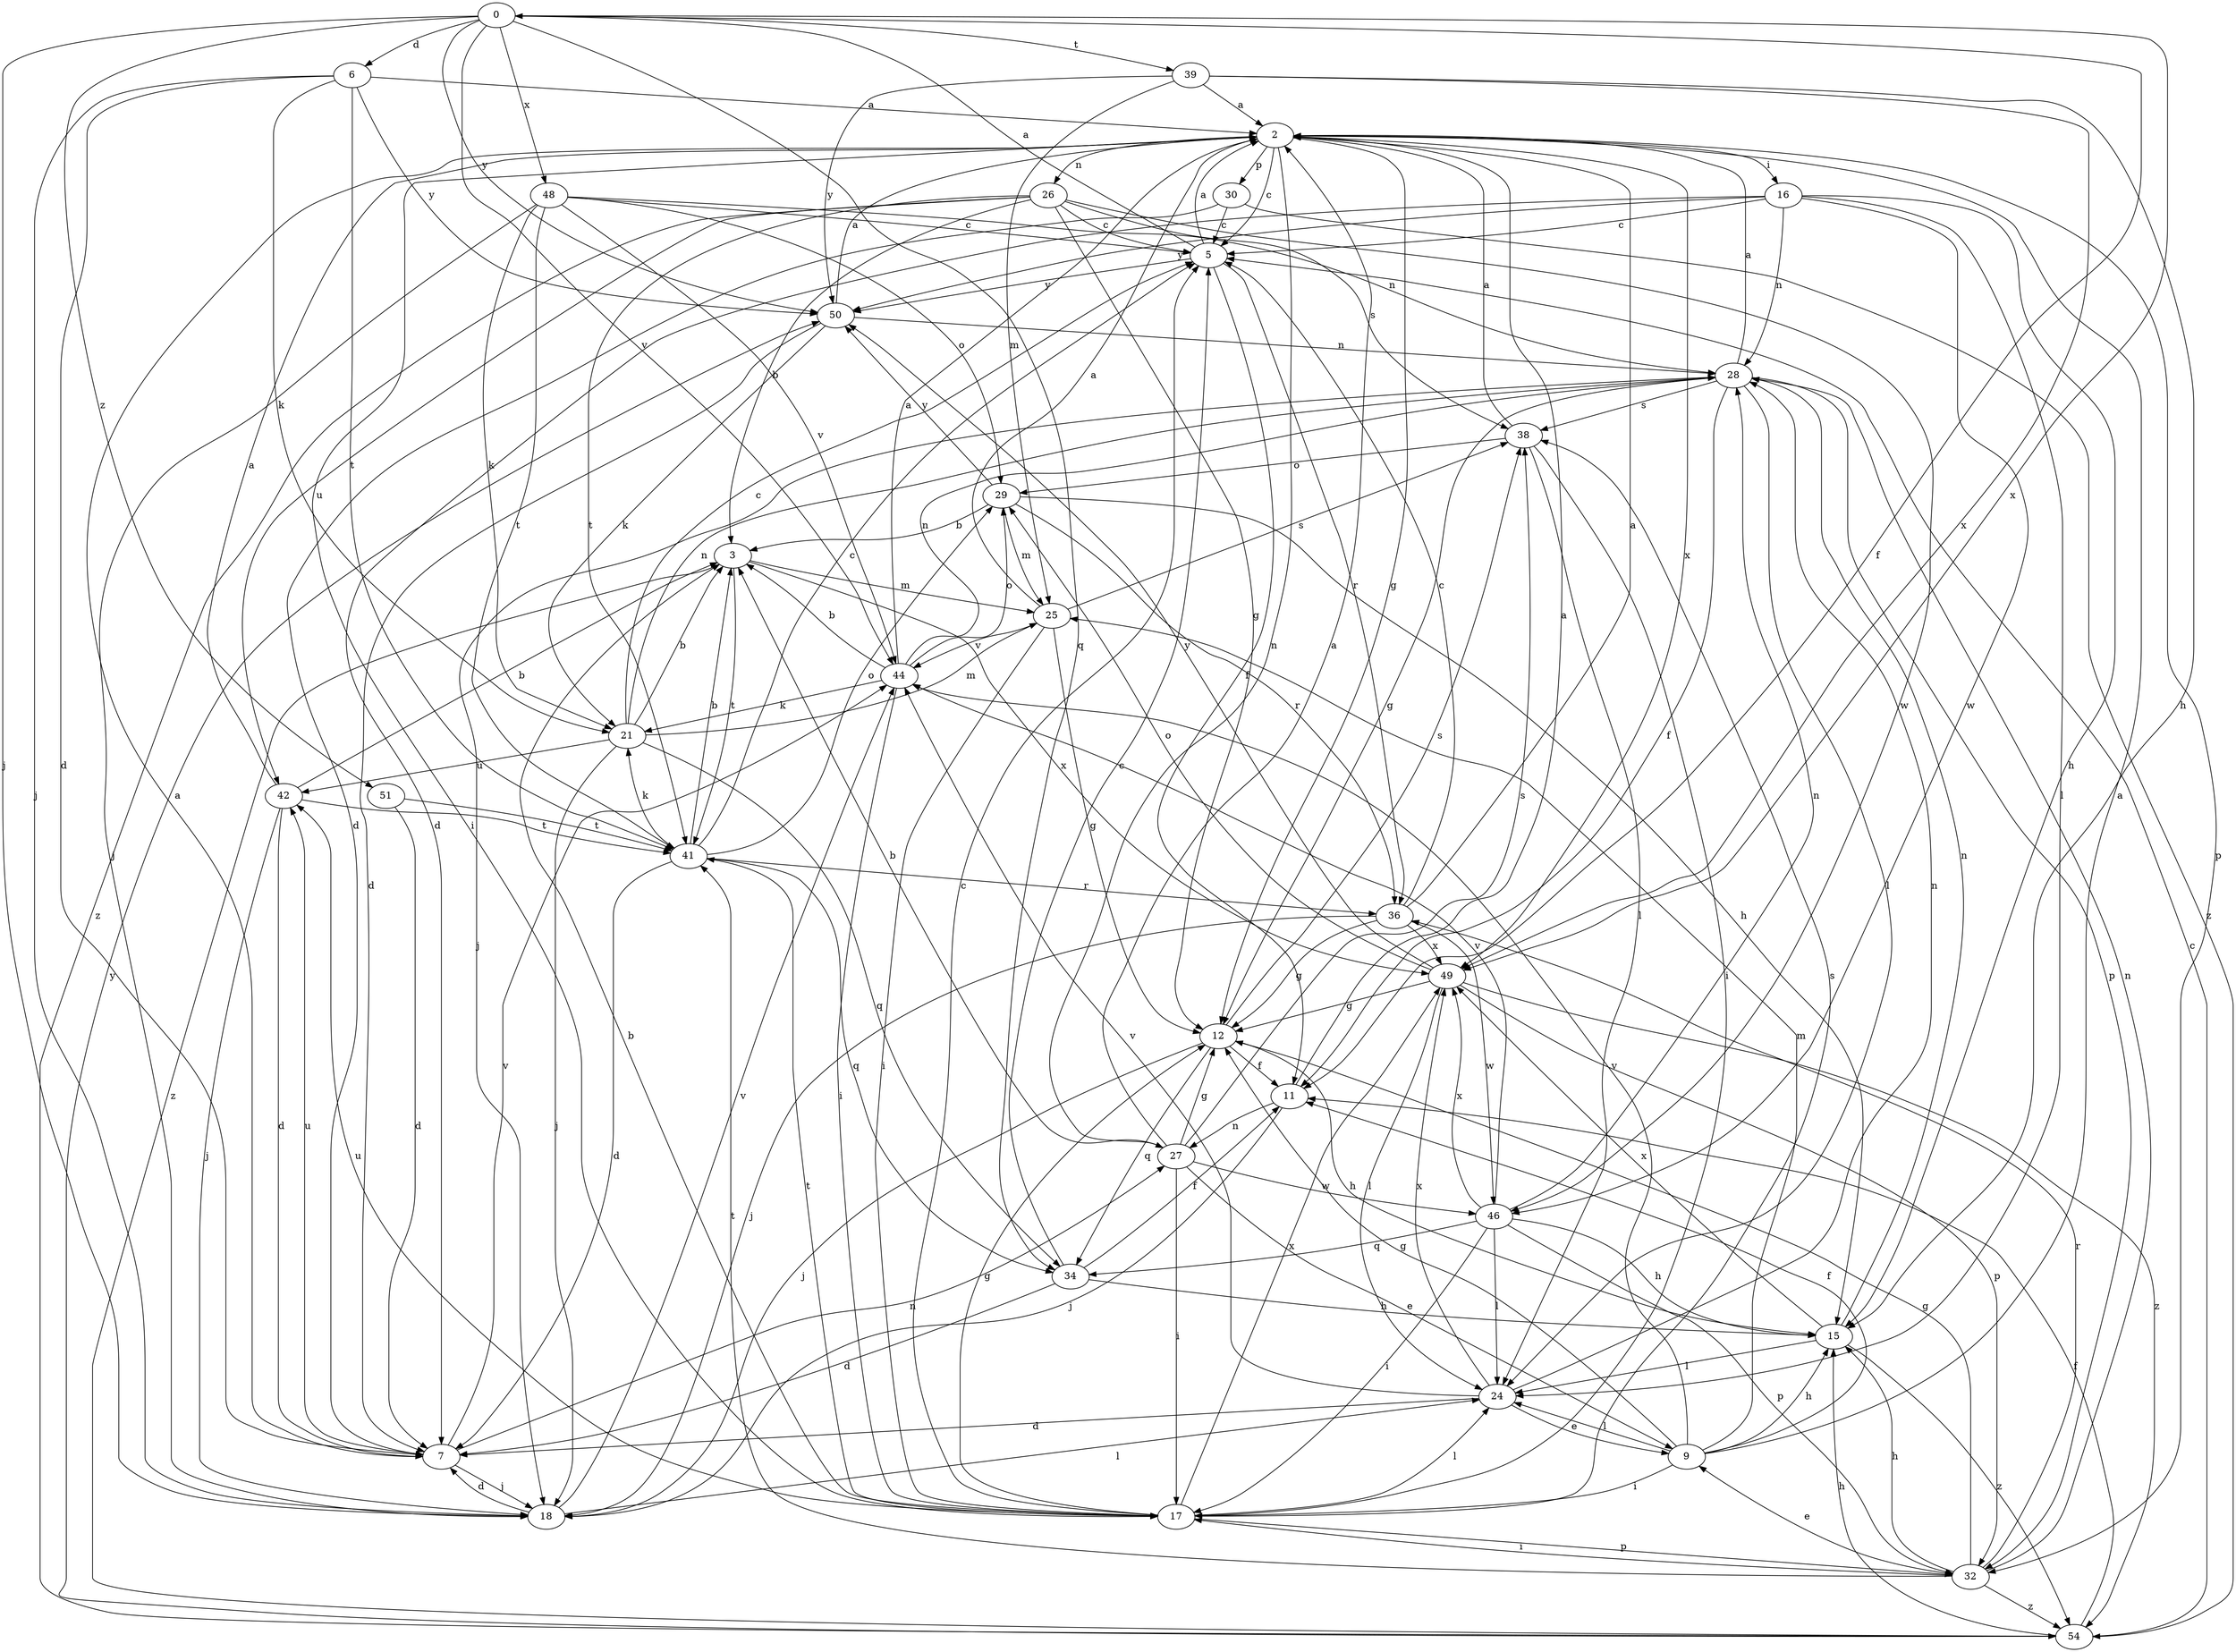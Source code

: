 strict digraph  {
0;
2;
3;
5;
6;
7;
9;
11;
12;
15;
16;
17;
18;
21;
24;
25;
26;
27;
28;
29;
30;
32;
34;
36;
38;
39;
41;
42;
44;
46;
48;
49;
50;
51;
54;
0 -> 6  [label=d];
0 -> 11  [label=f];
0 -> 18  [label=j];
0 -> 34  [label=q];
0 -> 39  [label=t];
0 -> 44  [label=v];
0 -> 48  [label=x];
0 -> 49  [label=x];
0 -> 50  [label=y];
0 -> 51  [label=z];
2 -> 5  [label=c];
2 -> 12  [label=g];
2 -> 16  [label=i];
2 -> 17  [label=i];
2 -> 26  [label=n];
2 -> 27  [label=n];
2 -> 30  [label=p];
2 -> 32  [label=p];
2 -> 49  [label=x];
3 -> 25  [label=m];
3 -> 41  [label=t];
3 -> 49  [label=x];
3 -> 54  [label=z];
5 -> 0  [label=a];
5 -> 2  [label=a];
5 -> 11  [label=f];
5 -> 36  [label=r];
5 -> 50  [label=y];
6 -> 2  [label=a];
6 -> 7  [label=d];
6 -> 18  [label=j];
6 -> 21  [label=k];
6 -> 41  [label=t];
6 -> 50  [label=y];
7 -> 2  [label=a];
7 -> 18  [label=j];
7 -> 27  [label=n];
7 -> 42  [label=u];
7 -> 44  [label=v];
9 -> 2  [label=a];
9 -> 11  [label=f];
9 -> 12  [label=g];
9 -> 15  [label=h];
9 -> 17  [label=i];
9 -> 24  [label=l];
9 -> 25  [label=m];
9 -> 44  [label=v];
11 -> 2  [label=a];
11 -> 18  [label=j];
11 -> 27  [label=n];
12 -> 11  [label=f];
12 -> 15  [label=h];
12 -> 18  [label=j];
12 -> 34  [label=q];
12 -> 38  [label=s];
15 -> 24  [label=l];
15 -> 28  [label=n];
15 -> 49  [label=x];
15 -> 54  [label=z];
16 -> 5  [label=c];
16 -> 7  [label=d];
16 -> 15  [label=h];
16 -> 24  [label=l];
16 -> 28  [label=n];
16 -> 46  [label=w];
16 -> 50  [label=y];
17 -> 3  [label=b];
17 -> 5  [label=c];
17 -> 12  [label=g];
17 -> 24  [label=l];
17 -> 32  [label=p];
17 -> 38  [label=s];
17 -> 41  [label=t];
17 -> 42  [label=u];
17 -> 49  [label=x];
18 -> 7  [label=d];
18 -> 24  [label=l];
18 -> 44  [label=v];
21 -> 3  [label=b];
21 -> 5  [label=c];
21 -> 18  [label=j];
21 -> 25  [label=m];
21 -> 28  [label=n];
21 -> 34  [label=q];
21 -> 42  [label=u];
24 -> 7  [label=d];
24 -> 9  [label=e];
24 -> 28  [label=n];
24 -> 44  [label=v];
24 -> 49  [label=x];
25 -> 2  [label=a];
25 -> 12  [label=g];
25 -> 17  [label=i];
25 -> 38  [label=s];
25 -> 44  [label=v];
26 -> 3  [label=b];
26 -> 5  [label=c];
26 -> 12  [label=g];
26 -> 38  [label=s];
26 -> 41  [label=t];
26 -> 42  [label=u];
26 -> 46  [label=w];
26 -> 54  [label=z];
27 -> 2  [label=a];
27 -> 3  [label=b];
27 -> 9  [label=e];
27 -> 12  [label=g];
27 -> 17  [label=i];
27 -> 38  [label=s];
27 -> 46  [label=w];
28 -> 2  [label=a];
28 -> 11  [label=f];
28 -> 12  [label=g];
28 -> 18  [label=j];
28 -> 24  [label=l];
28 -> 32  [label=p];
28 -> 38  [label=s];
29 -> 3  [label=b];
29 -> 15  [label=h];
29 -> 25  [label=m];
29 -> 36  [label=r];
29 -> 50  [label=y];
30 -> 5  [label=c];
30 -> 7  [label=d];
30 -> 54  [label=z];
32 -> 9  [label=e];
32 -> 12  [label=g];
32 -> 15  [label=h];
32 -> 17  [label=i];
32 -> 28  [label=n];
32 -> 36  [label=r];
32 -> 41  [label=t];
32 -> 54  [label=z];
34 -> 5  [label=c];
34 -> 7  [label=d];
34 -> 11  [label=f];
34 -> 15  [label=h];
36 -> 2  [label=a];
36 -> 5  [label=c];
36 -> 12  [label=g];
36 -> 18  [label=j];
36 -> 46  [label=w];
36 -> 49  [label=x];
38 -> 2  [label=a];
38 -> 17  [label=i];
38 -> 24  [label=l];
38 -> 29  [label=o];
39 -> 2  [label=a];
39 -> 15  [label=h];
39 -> 25  [label=m];
39 -> 49  [label=x];
39 -> 50  [label=y];
41 -> 3  [label=b];
41 -> 5  [label=c];
41 -> 7  [label=d];
41 -> 21  [label=k];
41 -> 29  [label=o];
41 -> 34  [label=q];
41 -> 36  [label=r];
42 -> 2  [label=a];
42 -> 3  [label=b];
42 -> 7  [label=d];
42 -> 18  [label=j];
42 -> 41  [label=t];
44 -> 2  [label=a];
44 -> 3  [label=b];
44 -> 17  [label=i];
44 -> 21  [label=k];
44 -> 28  [label=n];
44 -> 29  [label=o];
46 -> 15  [label=h];
46 -> 17  [label=i];
46 -> 24  [label=l];
46 -> 28  [label=n];
46 -> 32  [label=p];
46 -> 34  [label=q];
46 -> 44  [label=v];
46 -> 49  [label=x];
48 -> 5  [label=c];
48 -> 18  [label=j];
48 -> 21  [label=k];
48 -> 28  [label=n];
48 -> 29  [label=o];
48 -> 41  [label=t];
48 -> 44  [label=v];
49 -> 12  [label=g];
49 -> 24  [label=l];
49 -> 29  [label=o];
49 -> 32  [label=p];
49 -> 50  [label=y];
49 -> 54  [label=z];
50 -> 2  [label=a];
50 -> 7  [label=d];
50 -> 21  [label=k];
50 -> 28  [label=n];
51 -> 7  [label=d];
51 -> 41  [label=t];
54 -> 5  [label=c];
54 -> 11  [label=f];
54 -> 15  [label=h];
54 -> 50  [label=y];
}
